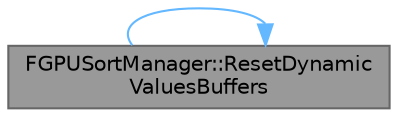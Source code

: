 digraph "FGPUSortManager::ResetDynamicValuesBuffers"
{
 // INTERACTIVE_SVG=YES
 // LATEX_PDF_SIZE
  bgcolor="transparent";
  edge [fontname=Helvetica,fontsize=10,labelfontname=Helvetica,labelfontsize=10];
  node [fontname=Helvetica,fontsize=10,shape=box,height=0.2,width=0.4];
  rankdir="LR";
  Node1 [id="Node000001",label="FGPUSortManager::ResetDynamic\lValuesBuffers",height=0.2,width=0.4,color="gray40", fillcolor="grey60", style="filled", fontcolor="black",tooltip="Resize (shrink) the DynamicValueBuffers and free the unused ones."];
  Node1 -> Node1 [id="edge1_Node000001_Node000001",color="steelblue1",style="solid",tooltip=" "];
}
